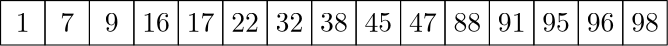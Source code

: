 <?xml version="1.0"?>
<!DOCTYPE ipe SYSTEM "ipe.dtd">
<ipe version="70005" creator="Ipe 7.1.4">
<info created="D:20151111142112" modified="D:20151111142141"/>
<ipestyle name="basic">
<symbol name="arrow/arc(spx)">
<path stroke="sym-stroke" fill="sym-stroke" pen="sym-pen">
0 0 m
-1 0.333 l
-1 -0.333 l
h
</path>
</symbol>
<symbol name="arrow/farc(spx)">
<path stroke="sym-stroke" fill="white" pen="sym-pen">
0 0 m
-1 0.333 l
-1 -0.333 l
h
</path>
</symbol>
<symbol name="mark/circle(sx)" transformations="translations">
<path fill="sym-stroke">
0.6 0 0 0.6 0 0 e
0.4 0 0 0.4 0 0 e
</path>
</symbol>
<symbol name="mark/disk(sx)" transformations="translations">
<path fill="sym-stroke">
0.6 0 0 0.6 0 0 e
</path>
</symbol>
<symbol name="mark/fdisk(sfx)" transformations="translations">
<group>
<path fill="sym-fill">
0.5 0 0 0.5 0 0 e
</path>
<path fill="sym-stroke" fillrule="eofill">
0.6 0 0 0.6 0 0 e
0.4 0 0 0.4 0 0 e
</path>
</group>
</symbol>
<symbol name="mark/box(sx)" transformations="translations">
<path fill="sym-stroke" fillrule="eofill">
-0.6 -0.6 m
0.6 -0.6 l
0.6 0.6 l
-0.6 0.6 l
h
-0.4 -0.4 m
0.4 -0.4 l
0.4 0.4 l
-0.4 0.4 l
h
</path>
</symbol>
<symbol name="mark/square(sx)" transformations="translations">
<path fill="sym-stroke">
-0.6 -0.6 m
0.6 -0.6 l
0.6 0.6 l
-0.6 0.6 l
h
</path>
</symbol>
<symbol name="mark/fsquare(sfx)" transformations="translations">
<group>
<path fill="sym-fill">
-0.5 -0.5 m
0.5 -0.5 l
0.5 0.5 l
-0.5 0.5 l
h
</path>
<path fill="sym-stroke" fillrule="eofill">
-0.6 -0.6 m
0.6 -0.6 l
0.6 0.6 l
-0.6 0.6 l
h
-0.4 -0.4 m
0.4 -0.4 l
0.4 0.4 l
-0.4 0.4 l
h
</path>
</group>
</symbol>
<symbol name="mark/cross(sx)" transformations="translations">
<group>
<path fill="sym-stroke">
-0.43 -0.57 m
0.57 0.43 l
0.43 0.57 l
-0.57 -0.43 l
h
</path>
<path fill="sym-stroke">
-0.43 0.57 m
0.57 -0.43 l
0.43 -0.57 l
-0.57 0.43 l
h
</path>
</group>
</symbol>
<symbol name="arrow/fnormal(spx)">
<path stroke="sym-stroke" fill="white" pen="sym-pen">
0 0 m
-1 0.333 l
-1 -0.333 l
h
</path>
</symbol>
<symbol name="arrow/pointed(spx)">
<path stroke="sym-stroke" fill="sym-stroke" pen="sym-pen">
0 0 m
-1 0.333 l
-0.8 0 l
-1 -0.333 l
h
</path>
</symbol>
<symbol name="arrow/fpointed(spx)">
<path stroke="sym-stroke" fill="white" pen="sym-pen">
0 0 m
-1 0.333 l
-0.8 0 l
-1 -0.333 l
h
</path>
</symbol>
<symbol name="arrow/linear(spx)">
<path stroke="sym-stroke" pen="sym-pen">
-1 0.333 m
0 0 l
-1 -0.333 l
</path>
</symbol>
<symbol name="arrow/fdouble(spx)">
<path stroke="sym-stroke" fill="white" pen="sym-pen">
0 0 m
-1 0.333 l
-1 -0.333 l
h
-1 0 m
-2 0.333 l
-2 -0.333 l
h
</path>
</symbol>
<symbol name="arrow/double(spx)">
<path stroke="sym-stroke" fill="sym-stroke" pen="sym-pen">
0 0 m
-1 0.333 l
-1 -0.333 l
h
-1 0 m
-2 0.333 l
-2 -0.333 l
h
</path>
</symbol>
<pen name="heavier" value="0.8"/>
<pen name="fat" value="1.2"/>
<pen name="ultrafat" value="2"/>
<symbolsize name="large" value="5"/>
<symbolsize name="small" value="2"/>
<symbolsize name="tiny" value="1.1"/>
<arrowsize name="large" value="10"/>
<arrowsize name="small" value="5"/>
<arrowsize name="tiny" value="3"/>
<color name="red" value="1 0 0"/>
<color name="green" value="0 1 0"/>
<color name="blue" value="0 0 1"/>
<color name="yellow" value="1 1 0"/>
<color name="orange" value="1 0.647 0"/>
<color name="gold" value="1 0.843 0"/>
<color name="purple" value="0.627 0.125 0.941"/>
<color name="gray" value="0.745"/>
<color name="brown" value="0.647 0.165 0.165"/>
<color name="navy" value="0 0 0.502"/>
<color name="pink" value="1 0.753 0.796"/>
<color name="seagreen" value="0.18 0.545 0.341"/>
<color name="turquoise" value="0.251 0.878 0.816"/>
<color name="violet" value="0.933 0.51 0.933"/>
<color name="darkblue" value="0 0 0.545"/>
<color name="darkcyan" value="0 0.545 0.545"/>
<color name="darkgray" value="0.663"/>
<color name="darkgreen" value="0 0.392 0"/>
<color name="darkmagenta" value="0.545 0 0.545"/>
<color name="darkorange" value="1 0.549 0"/>
<color name="darkred" value="0.545 0 0"/>
<color name="lightblue" value="0.678 0.847 0.902"/>
<color name="lightcyan" value="0.878 1 1"/>
<color name="lightgray" value="0.827"/>
<color name="lightgreen" value="0.565 0.933 0.565"/>
<color name="lightyellow" value="1 1 0.878"/>
<dashstyle name="dashed" value="[4] 0"/>
<dashstyle name="dotted" value="[1 3] 0"/>
<dashstyle name="dash dotted" value="[4 2 1 2] 0"/>
<dashstyle name="dash dot dotted" value="[4 2 1 2 1 2] 0"/>
<textsize name="large" value="\large"/>
<textsize name="Large" value="\Large"/>
<textsize name="LARGE" value="\LARGE"/>
<textsize name="huge" value="\huge"/>
<textsize name="Huge" value="\Huge"/>
<textsize name="small" value="\small"/>
<textsize name="footnote" value="\footnotesize"/>
<textsize name="tiny" value="\tiny"/>
<textstyle name="center" begin="\begin{center}" end="\end{center}"/>
<textstyle name="itemize" begin="\begin{itemize}" end="\end{itemize}"/>
<textstyle name="item" begin="\begin{itemize}\item{}" end="\end{itemize}"/>
<gridsize name="4 pts" value="4"/>
<gridsize name="8 pts (~3 mm)" value="8"/>
<gridsize name="16 pts (~6 mm)" value="16"/>
<gridsize name="32 pts (~12 mm)" value="32"/>
<gridsize name="10 pts (~3.5 mm)" value="10"/>
<gridsize name="20 pts (~7 mm)" value="20"/>
<gridsize name="14 pts (~5 mm)" value="14"/>
<gridsize name="28 pts (~10 mm)" value="28"/>
<gridsize name="56 pts (~20 mm)" value="56"/>
<anglesize name="90 deg" value="90"/>
<anglesize name="60 deg" value="60"/>
<anglesize name="45 deg" value="45"/>
<anglesize name="30 deg" value="30"/>
<anglesize name="22.5 deg" value="22.5"/>
<tiling name="falling" angle="-60" step="4" width="1"/>
<tiling name="rising" angle="30" step="4" width="1"/>
</ipestyle>
<page>
<layer name="alpha"/>
<view layers="alpha" active="alpha"/>
<path layer="alpha" stroke="black">
128 768 m
128 752 l
144 752 l
144 768 l
h
</path>
<text matrix="1 0 0 1 8 -11.21" transformations="translations" pos="128 768" stroke="black" type="label" width="4.981" height="6.42" depth="0" halign="center" valign="baseline">$1$</text>
<path matrix="1 0 0 1 16 0" stroke="black">
128 768 m
128 752 l
144 752 l
144 768 l
h
</path>
<text matrix="1 0 0 1 24 -11.21" transformations="translations" pos="128 768" stroke="black" type="label" width="4.981" height="6.42" depth="0" halign="center" valign="baseline">$7$</text>
<path matrix="1 0 0 1 32 0" stroke="black">
128 768 m
128 752 l
144 752 l
144 768 l
h
</path>
<text matrix="1 0 0 1 40 -11.21" transformations="translations" pos="128 768" stroke="black" type="label" width="4.981" height="6.42" depth="0" halign="center" valign="baseline">$9$</text>
<path matrix="1 0 0 1 48 0" stroke="black">
128 768 m
128 752 l
144 752 l
144 768 l
h
</path>
<text matrix="1 0 0 1 56 -11.21" transformations="translations" pos="128 768" stroke="black" type="label" width="9.963" height="6.42" depth="0" halign="center" valign="baseline">$16$</text>
<path matrix="1 0 0 1 64 0" stroke="black">
128 768 m
128 752 l
144 752 l
144 768 l
h
</path>
<text matrix="1 0 0 1 72 -11.21" transformations="translations" pos="128 768" stroke="black" type="label" width="9.963" height="6.42" depth="0" halign="center" valign="baseline">$17$</text>
<path matrix="1 0 0 1 80 0" stroke="black">
128 768 m
128 752 l
144 752 l
144 768 l
h
</path>
<text matrix="1 0 0 1 88 -11.21" transformations="translations" pos="128 768" stroke="black" type="label" width="9.963" height="6.42" depth="0" halign="center" valign="baseline">$22$</text>
<path matrix="1 0 0 1 96 0" stroke="black">
128 768 m
128 752 l
144 752 l
144 768 l
h
</path>
<text matrix="1 0 0 1 104 -11.21" transformations="translations" pos="128 768" stroke="black" type="label" width="9.963" height="6.42" depth="0" halign="center" valign="baseline">$32$</text>
<path matrix="1 0 0 1 112 0" stroke="black">
128 768 m
128 752 l
144 752 l
144 768 l
h
</path>
<text matrix="1 0 0 1 120 -11.21" transformations="translations" pos="128 768" stroke="black" type="label" width="9.963" height="6.42" depth="0" halign="center" valign="baseline">$38$</text>
<path matrix="1 0 0 1 128 0" stroke="black">
128 768 m
128 752 l
144 752 l
144 768 l
h
</path>
<text matrix="1 0 0 1 136 -11.21" transformations="translations" pos="128 768" stroke="black" type="label" width="9.963" height="6.42" depth="0" halign="center" valign="baseline">$45$</text>
<path matrix="1 0 0 1 144 0" stroke="black">
128 768 m
128 752 l
144 752 l
144 768 l
h
</path>
<text matrix="1 0 0 1 152 -11.21" transformations="translations" pos="128 768" stroke="black" type="label" width="9.963" height="6.42" depth="0" halign="center" valign="baseline">$47$</text>
<path matrix="1 0 0 1 160 0" stroke="black">
128 768 m
128 752 l
144 752 l
144 768 l
h
</path>
<text matrix="1 0 0 1 168 -11.21" transformations="translations" pos="128 768" stroke="black" type="label" width="9.963" height="6.42" depth="0" halign="center" valign="baseline">$88$</text>
<path matrix="1 0 0 1 176 0" stroke="black">
128 768 m
128 752 l
144 752 l
144 768 l
h
</path>
<text matrix="1 0 0 1 184 -11.21" transformations="translations" pos="128 768" stroke="black" type="label" width="9.963" height="6.42" depth="0" halign="center" valign="baseline">$91$</text>
<path matrix="1 0 0 1 192 0" stroke="black">
128 768 m
128 752 l
144 752 l
144 768 l
h
</path>
<text matrix="1 0 0 1 200 -11.21" transformations="translations" pos="128 768" stroke="black" type="label" width="9.963" height="6.42" depth="0" halign="center" valign="baseline">$95$</text>
<path matrix="1 0 0 1 208 0" stroke="black">
128 768 m
128 752 l
144 752 l
144 768 l
h
</path>
<text matrix="1 0 0 1 216 -11.21" transformations="translations" pos="128 768" stroke="black" type="label" width="9.963" height="6.42" depth="0" halign="center" valign="baseline">$96$</text>
<path matrix="1 0 0 1 224 0" stroke="black">
128 768 m
128 752 l
144 752 l
144 768 l
h
</path>
<text matrix="1 0 0 1 232 -11.21" transformations="translations" pos="128 768" stroke="black" type="label" width="9.963" height="6.42" depth="0" halign="center" valign="baseline">$98$</text>
</page>
</ipe>
